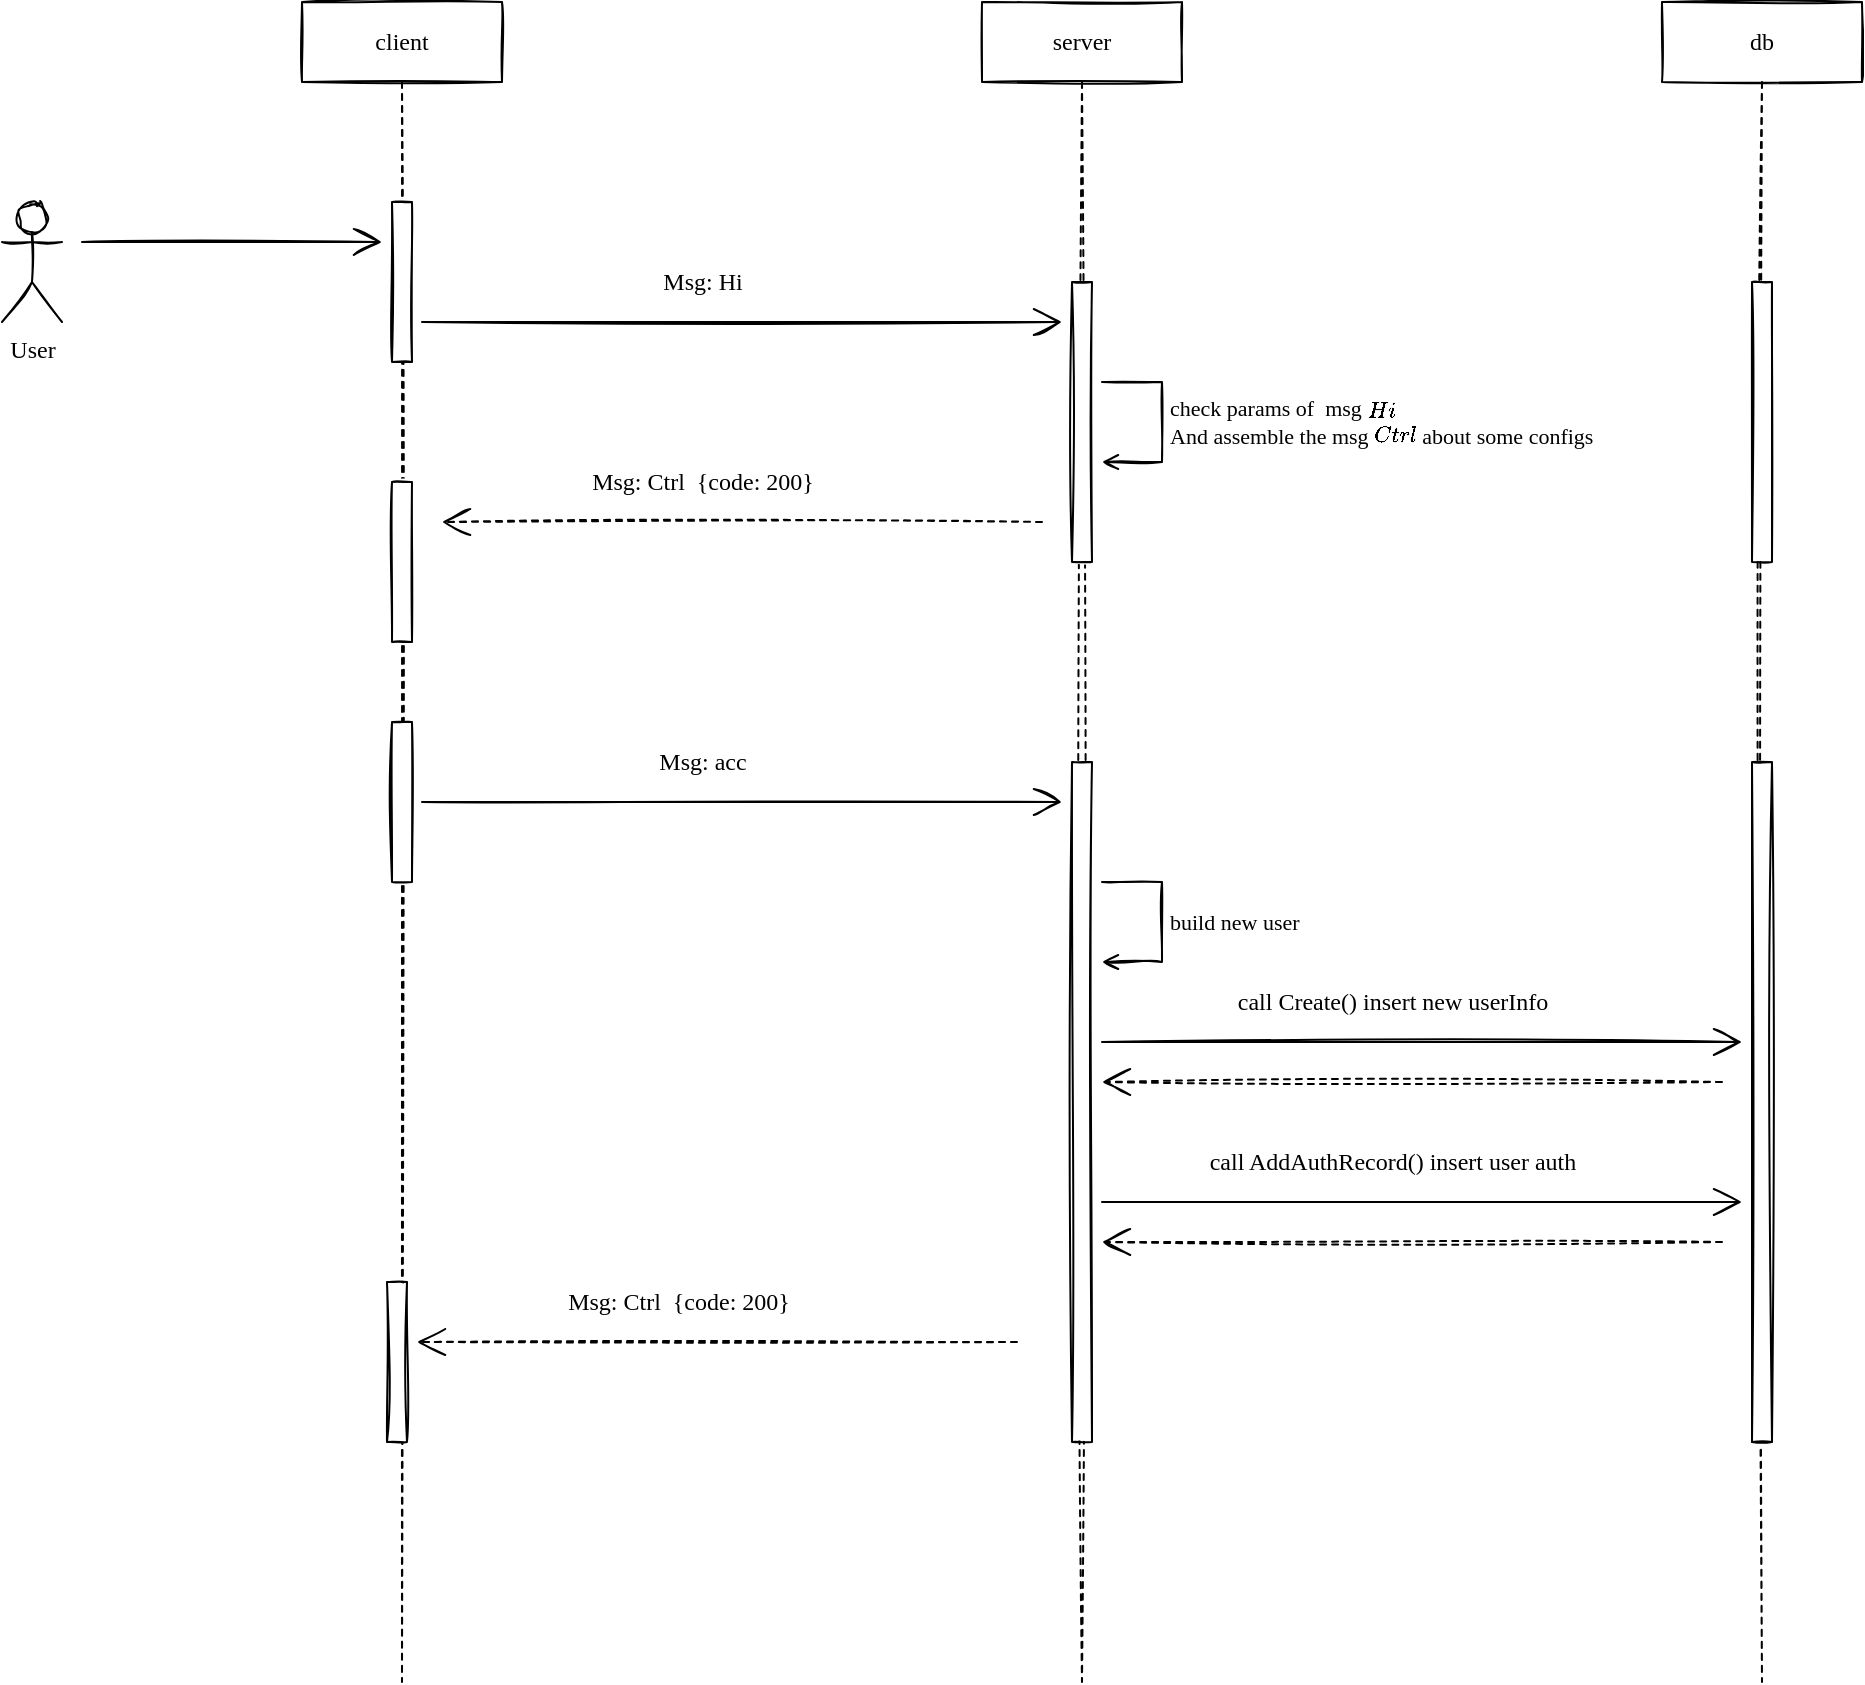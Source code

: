 <mxfile version="16.4.0" type="device"><diagram id="Z0DsiEPgyHOwk8Rf3XAg" name="第 1 页"><mxGraphModel dx="1422" dy="857" grid="1" gridSize="10" guides="1" tooltips="1" connect="1" arrows="1" fold="1" page="1" pageScale="1" pageWidth="42000" pageHeight="42000" math="0" shadow="0"><root><mxCell id="0"/><mxCell id="1" parent="0"/><mxCell id="HTNjWK2Xm6NuoObl4Oyx-1" value="client" style="shape=umlLifeline;perimeter=lifelinePerimeter;whiteSpace=wrap;html=1;container=1;collapsible=0;recursiveResize=0;outlineConnect=0;sketch=1;fontFamily=Comic Sans MS;rounded=0;" parent="1" vertex="1"><mxGeometry x="180" y="280" width="100" height="840" as="geometry"/></mxCell><mxCell id="HTNjWK2Xm6NuoObl4Oyx-2" value="" style="html=1;points=[];perimeter=orthogonalPerimeter;sketch=1;fontFamily=Comic Sans MS;rounded=0;" parent="HTNjWK2Xm6NuoObl4Oyx-1" vertex="1"><mxGeometry x="45" y="100" width="10" height="80" as="geometry"/></mxCell><mxCell id="HTNjWK2Xm6NuoObl4Oyx-3" value="" style="html=1;points=[];perimeter=orthogonalPerimeter;sketch=1;fontFamily=Comic Sans MS;rounded=0;" parent="HTNjWK2Xm6NuoObl4Oyx-1" vertex="1"><mxGeometry x="45" y="240" width="10" height="80" as="geometry"/></mxCell><mxCell id="HTNjWK2Xm6NuoObl4Oyx-4" value="" style="html=1;points=[];perimeter=orthogonalPerimeter;sketch=1;fontFamily=Comic Sans MS;rounded=0;" parent="HTNjWK2Xm6NuoObl4Oyx-1" vertex="1"><mxGeometry x="45" y="360" width="10" height="80" as="geometry"/></mxCell><mxCell id="HTNjWK2Xm6NuoObl4Oyx-5" value="" style="html=1;points=[];perimeter=orthogonalPerimeter;sketch=1;fontFamily=Comic Sans MS;rounded=0;" parent="HTNjWK2Xm6NuoObl4Oyx-1" vertex="1"><mxGeometry x="42.5" y="640" width="10" height="80" as="geometry"/></mxCell><mxCell id="HTNjWK2Xm6NuoObl4Oyx-6" value="server" style="shape=umlLifeline;perimeter=lifelinePerimeter;whiteSpace=wrap;html=1;container=1;collapsible=0;recursiveResize=0;outlineConnect=0;sketch=1;fontFamily=Comic Sans MS;rounded=0;" parent="1" vertex="1"><mxGeometry x="520" y="280" width="100" height="840" as="geometry"/></mxCell><mxCell id="HTNjWK2Xm6NuoObl4Oyx-7" value="" style="html=1;points=[];perimeter=orthogonalPerimeter;sketch=1;fontFamily=Comic Sans MS;rounded=0;" parent="HTNjWK2Xm6NuoObl4Oyx-6" vertex="1"><mxGeometry x="45" y="140" width="10" height="140" as="geometry"/></mxCell><mxCell id="HTNjWK2Xm6NuoObl4Oyx-8" value="" style="html=1;points=[];perimeter=orthogonalPerimeter;sketch=1;fontFamily=Comic Sans MS;rounded=0;" parent="HTNjWK2Xm6NuoObl4Oyx-6" vertex="1"><mxGeometry x="45" y="380" width="10" height="340" as="geometry"/></mxCell><mxCell id="HTNjWK2Xm6NuoObl4Oyx-9" value="build new user" style="edgeStyle=orthogonalEdgeStyle;html=1;align=left;spacingLeft=2;endArrow=open;rounded=0;sketch=1;fontFamily=Comic Sans MS;endFill=0;" parent="HTNjWK2Xm6NuoObl4Oyx-6" edge="1"><mxGeometry relative="1" as="geometry"><mxPoint x="60" y="440" as="sourcePoint"/><Array as="points"><mxPoint x="90" y="440"/><mxPoint x="90" y="480"/></Array><mxPoint x="60" y="480" as="targetPoint"/></mxGeometry></mxCell><mxCell id="HTNjWK2Xm6NuoObl4Oyx-11" value="User" style="shape=umlActor;verticalLabelPosition=bottom;verticalAlign=top;html=1;sketch=1;fontFamily=Comic Sans MS;rounded=0;" parent="1" vertex="1"><mxGeometry x="30" y="380" width="30" height="60" as="geometry"/></mxCell><mxCell id="HTNjWK2Xm6NuoObl4Oyx-12" value="" style="endArrow=open;endFill=0;endSize=12;html=1;rounded=0;sketch=1;fontFamily=Comic Sans MS;" parent="1" edge="1"><mxGeometry width="160" relative="1" as="geometry"><mxPoint x="70" y="400" as="sourcePoint"/><mxPoint x="220" y="400" as="targetPoint"/></mxGeometry></mxCell><mxCell id="HTNjWK2Xm6NuoObl4Oyx-13" value="" style="endArrow=open;endFill=0;endSize=12;html=1;rounded=0;sketch=1;fontFamily=Comic Sans MS;" parent="1" edge="1"><mxGeometry width="160" relative="1" as="geometry"><mxPoint x="240" y="440" as="sourcePoint"/><mxPoint x="560" y="440" as="targetPoint"/></mxGeometry></mxCell><mxCell id="HTNjWK2Xm6NuoObl4Oyx-14" value="Msg: Hi" style="text;html=1;resizable=0;autosize=1;align=center;verticalAlign=middle;points=[];fillColor=none;strokeColor=none;rounded=0;sketch=1;fontFamily=Comic Sans MS;" parent="1" vertex="1"><mxGeometry x="350" y="410" width="60" height="20" as="geometry"/></mxCell><mxCell id="HTNjWK2Xm6NuoObl4Oyx-15" value="check params of&amp;nbsp; msg `Hi`&lt;br&gt;And assemble the msg `Ctrl` about some configs" style="edgeStyle=orthogonalEdgeStyle;html=1;align=left;spacingLeft=2;endArrow=open;rounded=0;sketch=1;fontFamily=Comic Sans MS;endFill=0;" parent="1" edge="1"><mxGeometry relative="1" as="geometry"><mxPoint x="580" y="470" as="sourcePoint"/><Array as="points"><mxPoint x="610" y="470"/><mxPoint x="610" y="510"/></Array><mxPoint x="580" y="510" as="targetPoint"/></mxGeometry></mxCell><mxCell id="HTNjWK2Xm6NuoObl4Oyx-16" value="" style="endArrow=open;endFill=0;endSize=12;html=1;rounded=0;sketch=1;fontFamily=Comic Sans MS;dashed=1;" parent="1" edge="1"><mxGeometry width="160" relative="1" as="geometry"><mxPoint x="550" y="540" as="sourcePoint"/><mxPoint x="250" y="540" as="targetPoint"/></mxGeometry></mxCell><mxCell id="HTNjWK2Xm6NuoObl4Oyx-17" value="Msg: Ctrl&amp;nbsp; {code: 200}" style="text;html=1;resizable=0;autosize=1;align=center;verticalAlign=middle;points=[];fillColor=none;strokeColor=none;rounded=0;sketch=1;fontFamily=Comic Sans MS;" parent="1" vertex="1"><mxGeometry x="310" y="510" width="140" height="20" as="geometry"/></mxCell><mxCell id="HTNjWK2Xm6NuoObl4Oyx-20" value="" style="endArrow=open;endFill=0;endSize=12;html=1;rounded=0;sketch=1;fontFamily=Comic Sans MS;" parent="1" edge="1"><mxGeometry width="160" relative="1" as="geometry"><mxPoint x="240" y="680" as="sourcePoint"/><mxPoint x="560" y="680" as="targetPoint"/></mxGeometry></mxCell><mxCell id="HTNjWK2Xm6NuoObl4Oyx-21" value="Msg: acc" style="text;html=1;resizable=0;autosize=1;align=center;verticalAlign=middle;points=[];fillColor=none;strokeColor=none;rounded=0;sketch=1;fontFamily=Comic Sans MS;" parent="1" vertex="1"><mxGeometry x="350" y="650" width="60" height="20" as="geometry"/></mxCell><mxCell id="HTNjWK2Xm6NuoObl4Oyx-23" value="" style="endArrow=open;endFill=0;endSize=12;html=1;rounded=0;sketch=1;fontFamily=Comic Sans MS;dashed=1;" parent="1" edge="1"><mxGeometry width="160" relative="1" as="geometry"><mxPoint x="537.5" y="950" as="sourcePoint"/><mxPoint x="237.5" y="950" as="targetPoint"/></mxGeometry></mxCell><mxCell id="HTNjWK2Xm6NuoObl4Oyx-24" value="Msg: Ctrl&amp;nbsp; {code: 200}" style="text;html=1;resizable=0;autosize=1;align=center;verticalAlign=middle;points=[];fillColor=none;strokeColor=none;rounded=0;sketch=1;fontFamily=Comic Sans MS;" parent="1" vertex="1"><mxGeometry x="297.5" y="920" width="140" height="20" as="geometry"/></mxCell><mxCell id="HTNjWK2Xm6NuoObl4Oyx-25" value="db" style="shape=umlLifeline;perimeter=lifelinePerimeter;whiteSpace=wrap;html=1;container=1;collapsible=0;recursiveResize=0;outlineConnect=0;sketch=1;fontFamily=Comic Sans MS;rounded=0;" parent="1" vertex="1"><mxGeometry x="860" y="280" width="100" height="840" as="geometry"/></mxCell><mxCell id="HTNjWK2Xm6NuoObl4Oyx-26" value="" style="html=1;points=[];perimeter=orthogonalPerimeter;sketch=1;fontFamily=Comic Sans MS;rounded=0;" parent="HTNjWK2Xm6NuoObl4Oyx-25" vertex="1"><mxGeometry x="45" y="140" width="10" height="140" as="geometry"/></mxCell><mxCell id="HTNjWK2Xm6NuoObl4Oyx-27" value="" style="html=1;points=[];perimeter=orthogonalPerimeter;sketch=1;fontFamily=Comic Sans MS;rounded=0;" parent="HTNjWK2Xm6NuoObl4Oyx-25" vertex="1"><mxGeometry x="45" y="380" width="10" height="340" as="geometry"/></mxCell><mxCell id="NWBDr35iR4DTQWO875f6-1" value="call Create() insert new userInfo" style="text;html=1;resizable=0;autosize=1;align=center;verticalAlign=middle;points=[];fillColor=none;strokeColor=none;rounded=0;fontFamily=Comic Sans MS;" parent="1" vertex="1"><mxGeometry x="625" y="770" width="200" height="20" as="geometry"/></mxCell><mxCell id="NWBDr35iR4DTQWO875f6-2" value="" style="endArrow=open;endFill=0;endSize=12;html=1;rounded=0;sketch=1;fontFamily=Comic Sans MS;" parent="1" edge="1"><mxGeometry width="160" relative="1" as="geometry"><mxPoint x="580" y="800" as="sourcePoint"/><mxPoint x="900" y="800" as="targetPoint"/></mxGeometry></mxCell><mxCell id="NWBDr35iR4DTQWO875f6-4" value="call AddAuthRecord() insert user auth" style="text;html=1;resizable=0;autosize=1;align=center;verticalAlign=middle;points=[];fillColor=none;strokeColor=none;rounded=0;fontFamily=Comic Sans MS;" parent="1" vertex="1"><mxGeometry x="610" y="850" width="230" height="20" as="geometry"/></mxCell><mxCell id="NWBDr35iR4DTQWO875f6-5" value="" style="endArrow=open;endFill=0;endSize=12;html=1;rounded=0;sketch=1;fontFamily=Comic Sans MS;" parent="1" edge="1"><mxGeometry width="160" relative="1" as="geometry"><mxPoint x="580" y="880" as="sourcePoint"/><mxPoint x="900" y="880" as="targetPoint"/></mxGeometry></mxCell><mxCell id="NWBDr35iR4DTQWO875f6-6" value="" style="endArrow=open;endFill=0;endSize=12;html=1;rounded=0;sketch=1;fontFamily=Comic Sans MS;dashed=1;" parent="1" edge="1"><mxGeometry width="160" relative="1" as="geometry"><mxPoint x="890" y="820" as="sourcePoint"/><mxPoint x="580" y="820" as="targetPoint"/></mxGeometry></mxCell><mxCell id="NWBDr35iR4DTQWO875f6-11" value="" style="endArrow=open;endFill=0;endSize=12;html=1;rounded=0;sketch=1;fontFamily=Comic Sans MS;dashed=1;" parent="1" edge="1"><mxGeometry width="160" relative="1" as="geometry"><mxPoint x="890" y="900" as="sourcePoint"/><mxPoint x="580" y="900" as="targetPoint"/></mxGeometry></mxCell></root></mxGraphModel></diagram></mxfile>